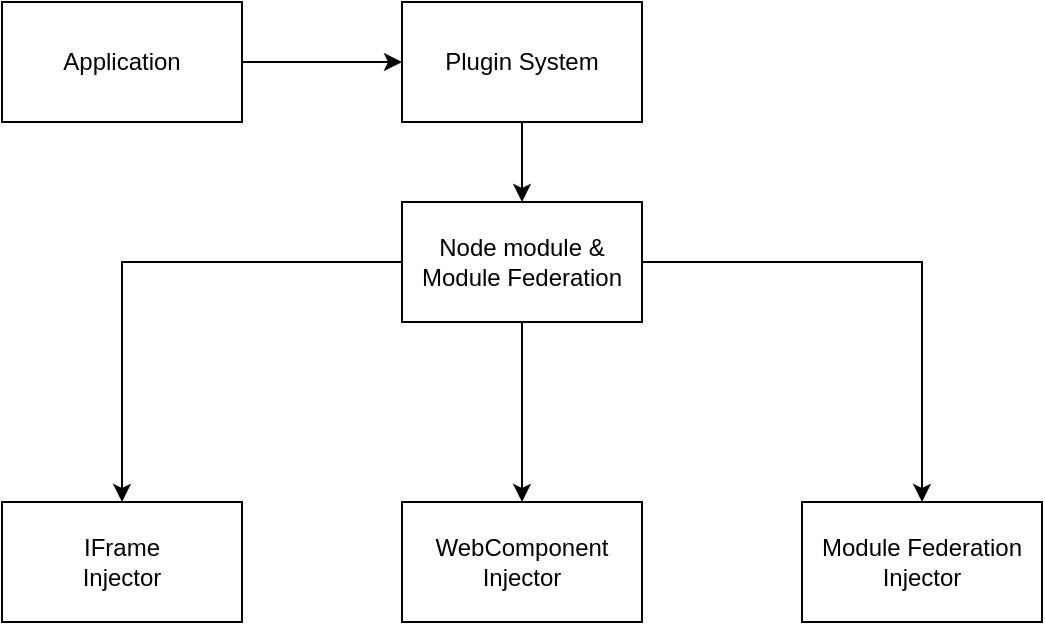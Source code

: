 <mxfile version="26.0.4">
  <diagram name="Page-1" id="R5AMOYauMRMNCE6WfEkY">
    <mxGraphModel dx="1306" dy="752" grid="1" gridSize="10" guides="1" tooltips="1" connect="1" arrows="1" fold="1" page="1" pageScale="1" pageWidth="827" pageHeight="1169" math="0" shadow="0">
      <root>
        <mxCell id="0" />
        <mxCell id="1" parent="0" />
        <mxCell id="SIFqW6mXaj_nnVLzhoT2-3" value="" style="edgeStyle=orthogonalEdgeStyle;rounded=0;orthogonalLoop=1;jettySize=auto;html=1;" edge="1" parent="1" source="SIFqW6mXaj_nnVLzhoT2-1" target="SIFqW6mXaj_nnVLzhoT2-2">
          <mxGeometry relative="1" as="geometry" />
        </mxCell>
        <mxCell id="SIFqW6mXaj_nnVLzhoT2-1" value="Application" style="rounded=0;whiteSpace=wrap;html=1;" vertex="1" parent="1">
          <mxGeometry x="80" y="70" width="120" height="60" as="geometry" />
        </mxCell>
        <mxCell id="SIFqW6mXaj_nnVLzhoT2-5" value="" style="edgeStyle=orthogonalEdgeStyle;rounded=0;orthogonalLoop=1;jettySize=auto;html=1;" edge="1" parent="1" source="SIFqW6mXaj_nnVLzhoT2-2" target="SIFqW6mXaj_nnVLzhoT2-4">
          <mxGeometry relative="1" as="geometry" />
        </mxCell>
        <mxCell id="SIFqW6mXaj_nnVLzhoT2-2" value="Plugin System" style="rounded=0;whiteSpace=wrap;html=1;" vertex="1" parent="1">
          <mxGeometry x="280" y="70" width="120" height="60" as="geometry" />
        </mxCell>
        <mxCell id="SIFqW6mXaj_nnVLzhoT2-7" value="" style="edgeStyle=orthogonalEdgeStyle;rounded=0;orthogonalLoop=1;jettySize=auto;html=1;" edge="1" parent="1" source="SIFqW6mXaj_nnVLzhoT2-4" target="SIFqW6mXaj_nnVLzhoT2-6">
          <mxGeometry relative="1" as="geometry" />
        </mxCell>
        <mxCell id="SIFqW6mXaj_nnVLzhoT2-9" style="edgeStyle=orthogonalEdgeStyle;rounded=0;orthogonalLoop=1;jettySize=auto;html=1;entryX=0.5;entryY=0;entryDx=0;entryDy=0;" edge="1" parent="1" source="SIFqW6mXaj_nnVLzhoT2-4" target="SIFqW6mXaj_nnVLzhoT2-8">
          <mxGeometry relative="1" as="geometry" />
        </mxCell>
        <mxCell id="SIFqW6mXaj_nnVLzhoT2-11" value="" style="edgeStyle=orthogonalEdgeStyle;rounded=0;orthogonalLoop=1;jettySize=auto;html=1;" edge="1" parent="1" source="SIFqW6mXaj_nnVLzhoT2-4" target="SIFqW6mXaj_nnVLzhoT2-10">
          <mxGeometry relative="1" as="geometry" />
        </mxCell>
        <mxCell id="SIFqW6mXaj_nnVLzhoT2-4" value="Node module &amp;amp; Module Federation" style="rounded=0;whiteSpace=wrap;html=1;" vertex="1" parent="1">
          <mxGeometry x="280" y="170" width="120" height="60" as="geometry" />
        </mxCell>
        <mxCell id="SIFqW6mXaj_nnVLzhoT2-6" value="IFrame&lt;br&gt;Injector" style="rounded=0;whiteSpace=wrap;html=1;" vertex="1" parent="1">
          <mxGeometry x="80" y="320" width="120" height="60" as="geometry" />
        </mxCell>
        <mxCell id="SIFqW6mXaj_nnVLzhoT2-8" value="WebComponent&lt;br&gt;Injector" style="rounded=0;whiteSpace=wrap;html=1;" vertex="1" parent="1">
          <mxGeometry x="280" y="320" width="120" height="60" as="geometry" />
        </mxCell>
        <mxCell id="SIFqW6mXaj_nnVLzhoT2-10" value="Module Federation Injector" style="rounded=0;whiteSpace=wrap;html=1;" vertex="1" parent="1">
          <mxGeometry x="480" y="320" width="120" height="60" as="geometry" />
        </mxCell>
      </root>
    </mxGraphModel>
  </diagram>
</mxfile>
